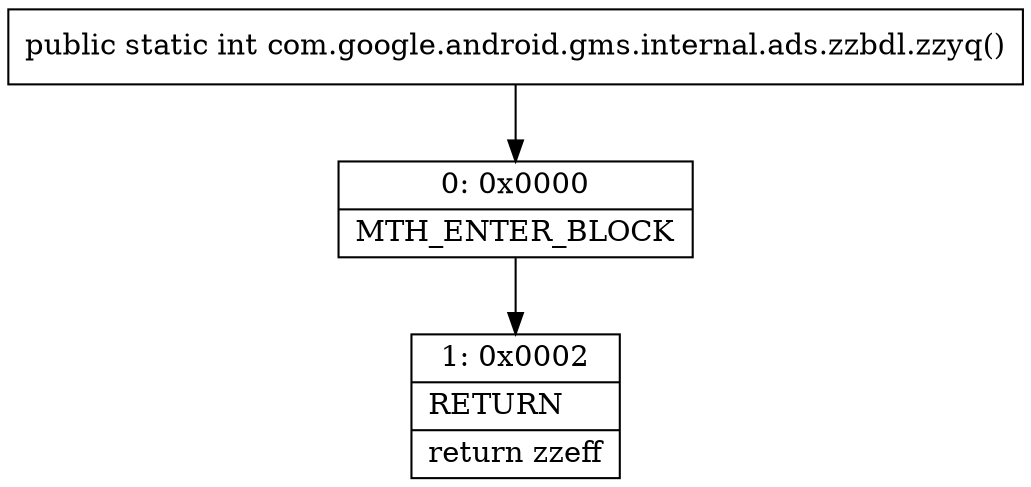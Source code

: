 digraph "CFG forcom.google.android.gms.internal.ads.zzbdl.zzyq()I" {
Node_0 [shape=record,label="{0\:\ 0x0000|MTH_ENTER_BLOCK\l}"];
Node_1 [shape=record,label="{1\:\ 0x0002|RETURN\l|return zzeff\l}"];
MethodNode[shape=record,label="{public static int com.google.android.gms.internal.ads.zzbdl.zzyq() }"];
MethodNode -> Node_0;
Node_0 -> Node_1;
}

